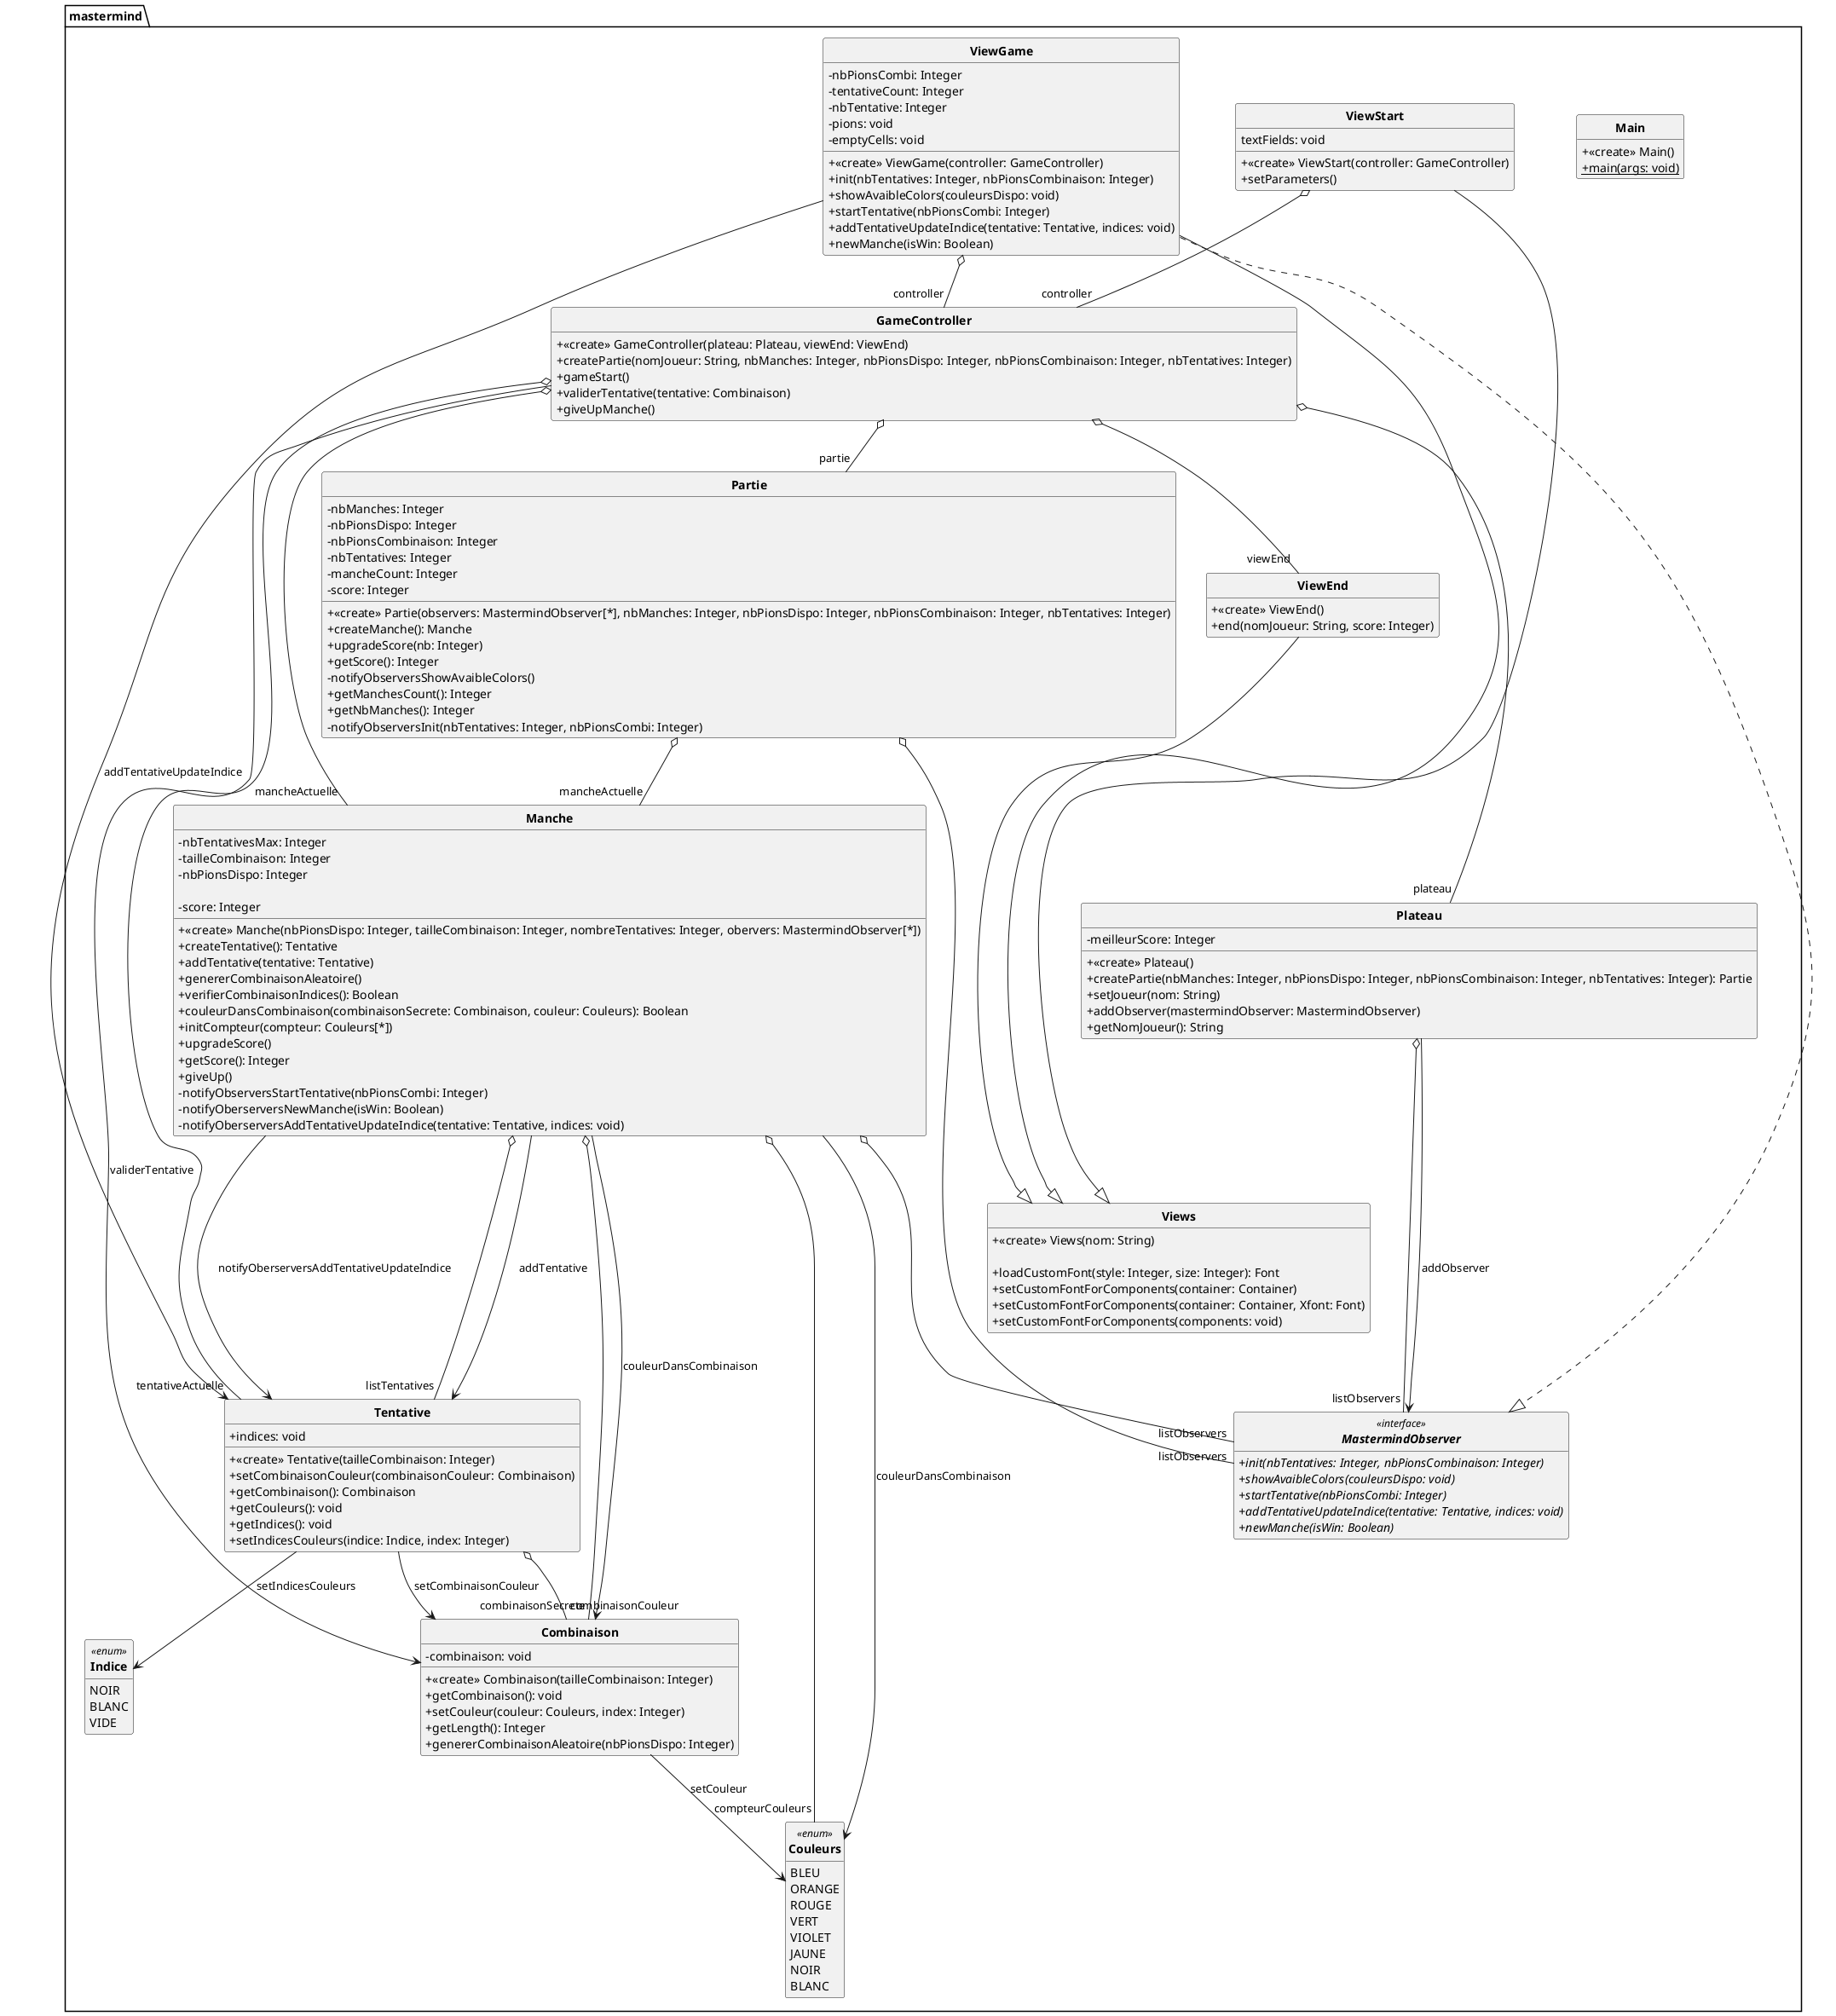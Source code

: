 @startuml
'https://plantuml.com/class-diagram
skinparam style strictuml
skinparam classAttributeIconSize 0
skinparam classFontStyle Bold
hide empty members

Class mastermind.Combinaison{
+ <<create>> Combinaison(tailleCombinaison: Integer)
- combinaison: void
+ getCombinaison(): void
+ setCouleur(couleur: Couleurs, index: Integer)
+ getLength(): Integer
+ genererCombinaisonAleatoire(nbPionsDispo: Integer)

}

mastermind.Combinaison --> mastermind.Couleurs: setCouleur


Enum mastermind.Couleurs<<enum>> {
BLEU
ORANGE
ROUGE
VERT
VIOLET
JAUNE
NOIR
BLANC

}
Class mastermind.GameController{
+ <<create>> GameController(plateau: Plateau, viewEnd: ViewEnd)





+ createPartie(nomJoueur: String, nbManches: Integer, nbPionsDispo: Integer, nbPionsCombinaison: Integer, nbTentatives: Integer)
+ gameStart()
+ validerTentative(tentative: Combinaison)
+ giveUpManche()

}

mastermind.GameController o-- "plateau"mastermind.Plateau
mastermind.GameController o-- "partie"mastermind.Partie
mastermind.GameController o-- "mancheActuelle"mastermind.Manche
mastermind.GameController o-- "tentativeActuelle"mastermind.Tentative
mastermind.GameController o-- "viewEnd"mastermind.ViewEnd
mastermind.GameController --> mastermind.Combinaison: validerTentative


Enum mastermind.Indice<<enum>> {
NOIR
BLANC
VIDE

}
Class mastermind.Main{
+ <<create>> Main()
{static} + main(args: void)

}



Class mastermind.Manche{
+ <<create>> Manche(nbPionsDispo: Integer, tailleCombinaison: Integer, nombreTentatives: Integer, obervers: MastermindObserver[*])

- nbTentativesMax: Integer
- tailleCombinaison: Integer
- nbPionsDispo: Integer

- score: Integer


+ createTentative(): Tentative
+ addTentative(tentative: Tentative)
+ genererCombinaisonAleatoire()
+ verifierCombinaisonIndices(): Boolean
+ couleurDansCombinaison(combinaisonSecrete: Combinaison, couleur: Couleurs): Boolean
+ initCompteur(compteur: Couleurs[*])
+ upgradeScore()
+ getScore(): Integer
+ giveUp()
- notifyObserversStartTentative(nbPionsCombi: Integer)
- notifyOberserversNewManche(isWin: Boolean)
- notifyOberserversAddTentativeUpdateIndice(tentative: Tentative, indices: void)

}

mastermind.Manche o-- "combinaisonSecrete"mastermind.Combinaison
mastermind.Manche o--- "listTentatives"mastermind.Tentative
mastermind.Manche o--- "listObservers"mastermind.MastermindObserver
mastermind.Manche o--- "compteurCouleurs"mastermind.Couleurs
mastermind.Manche --> mastermind.Tentative: addTentative
mastermind.Manche --> mastermind.Combinaison: couleurDansCombinaison
mastermind.Manche --> mastermind.Couleurs: couleurDansCombinaison
mastermind.Manche --> mastermind.Tentative: notifyOberserversAddTentativeUpdateIndice


Interface mastermind.MastermindObserver<<interface>> {
{abstract} + init(nbTentatives: Integer, nbPionsCombinaison: Integer)
{abstract} + showAvaibleColors(couleursDispo: void)
{abstract} + startTentative(nbPionsCombi: Integer)
{abstract} + addTentativeUpdateIndice(tentative: Tentative, indices: void)
{abstract} + newManche(isWin: Boolean)

}

Class mastermind.Partie{
+ <<create>> Partie(observers: MastermindObserver[*], nbManches: Integer, nbPionsDispo: Integer, nbPionsCombinaison: Integer, nbTentatives: Integer)
- nbManches: Integer
- nbPionsDispo: Integer
- nbPionsCombinaison: Integer
- nbTentatives: Integer
- mancheCount: Integer
- score: Integer


+ createManche(): Manche
+ upgradeScore(nb: Integer)
+ getScore(): Integer
- notifyObserversShowAvaibleColors()
+ getManchesCount(): Integer
+ getNbManches(): Integer
- notifyObserversInit(nbTentatives: Integer, nbPionsCombi: Integer)

}

mastermind.Partie o-- "mancheActuelle"mastermind.Manche
mastermind.Partie o--- "listObservers"mastermind.MastermindObserver


Class mastermind.Plateau{
+ <<create>> Plateau()

- meilleurScore: Integer

+ createPartie(nbManches: Integer, nbPionsDispo: Integer, nbPionsCombinaison: Integer, nbTentatives: Integer): Partie
+ setJoueur(nom: String)
+ addObserver(mastermindObserver: MastermindObserver)
+ getNomJoueur(): String

}

mastermind.Plateau o--- "listObservers"mastermind.MastermindObserver
mastermind.Plateau --> mastermind.MastermindObserver: addObserver


Class mastermind.Tentative{
+ <<create>> Tentative(tailleCombinaison: Integer)

+ indices: void
+ setCombinaisonCouleur(combinaisonCouleur: Combinaison)
+ getCombinaison(): Combinaison
+ getCouleurs(): void
+ getIndices(): void
+ setIndicesCouleurs(indice: Indice, index: Integer)

}

mastermind.Tentative o-- "combinaisonCouleur"mastermind.Combinaison
mastermind.Tentative --> mastermind.Combinaison: setCombinaisonCouleur
mastermind.Tentative --> mastermind.Indice: setIndicesCouleurs


Class mastermind.ViewEnd{
+ <<create>> ViewEnd()
+ end(nomJoueur: String, score: Integer)

}


mastermind.ViewEnd ---|> mastermind.Views
Class mastermind.ViewGame{
+ <<create>> ViewGame(controller: GameController)






- nbPionsCombi: Integer
- tentativeCount: Integer
- nbTentative: Integer
- pions: void
- emptyCells: void
+ init(nbTentatives: Integer, nbPionsCombinaison: Integer)
+ showAvaibleColors(couleursDispo: void)
+ startTentative(nbPionsCombi: Integer)
+ addTentativeUpdateIndice(tentative: Tentative, indices: void)
+ newManche(isWin: Boolean)

}
mastermind.ViewGame ..|> mastermind.MastermindObserver

mastermind.ViewGame o-- "controller"mastermind.GameController
mastermind.ViewGame --> mastermind.Tentative: addTentativeUpdateIndice

mastermind.ViewGame ---|> mastermind.Views
Class mastermind.Views{
+ <<create>> Views(nom: String)

+ loadCustomFont(style: Integer, size: Integer): Font
+ setCustomFontForComponents(container: Container)
+ setCustomFontForComponents(container: Container, Xfont: Font)
+ setCustomFontForComponents(components: void)

}



Class mastermind.ViewStart{
+ <<create>> ViewStart(controller: GameController)

textFields: void
+ setParameters()

}

mastermind.ViewStart o-- "controller"mastermind.GameController

mastermind.ViewStart ---|> mastermind.Views

@enduml